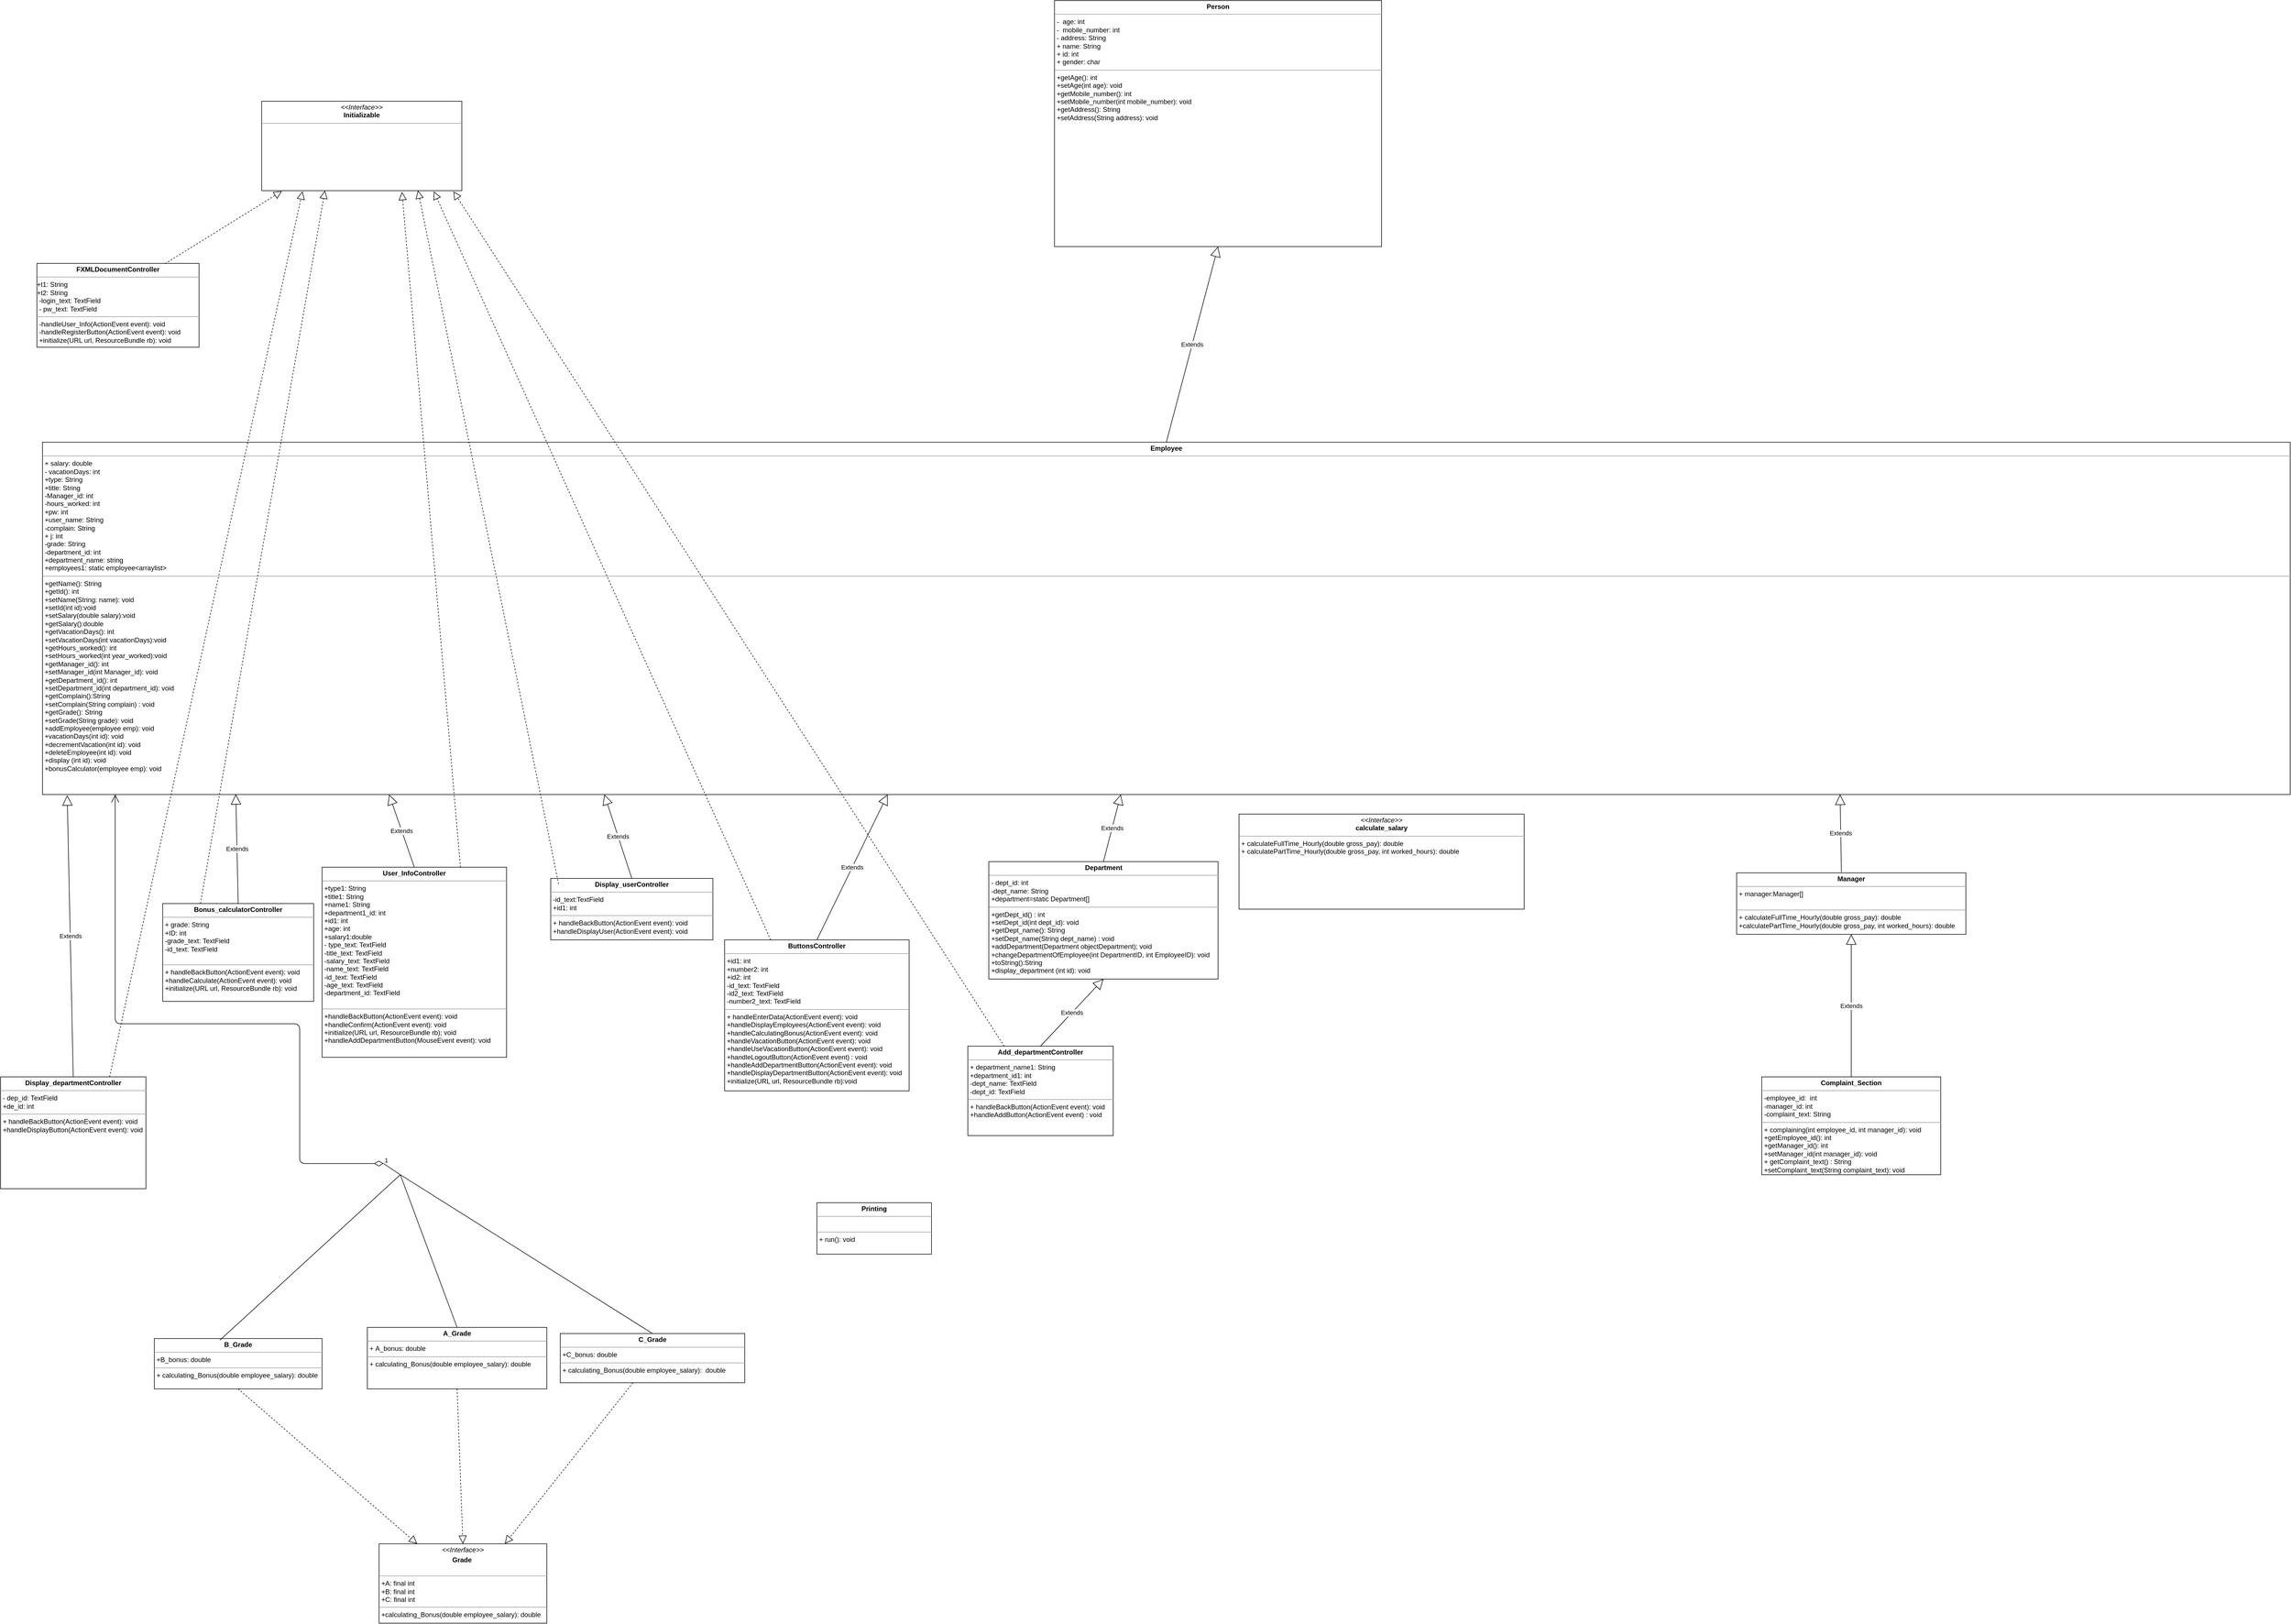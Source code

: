 <mxfile version="11.1.4" type="device"><diagram id="yx0R3SS3CQQALyhf7Smt" name="Page-1"><mxGraphModel dx="3402" dy="1596" grid="1" gridSize="10" guides="1" tooltips="1" connect="1" arrows="1" fold="1" page="1" pageScale="1" pageWidth="850" pageHeight="1100" math="0" shadow="0"><root><mxCell id="0"/><mxCell id="1" parent="0"/><mxCell id="Jkq9okkTJeyc7Twtbs8W-5" value="&lt;p style=&quot;margin: 0px ; margin-top: 4px ; text-align: center&quot;&gt;&lt;b&gt;Person&lt;/b&gt;&lt;/p&gt;&lt;hr size=&quot;1&quot;&gt;&lt;p style=&quot;margin: 0px ; margin-left: 4px&quot;&gt;-&amp;nbsp; age: int&lt;/p&gt;&lt;p style=&quot;margin: 0px ; margin-left: 4px&quot;&gt;-&amp;nbsp; mobile_number: int&lt;/p&gt;&lt;p style=&quot;margin: 0px ; margin-left: 4px&quot;&gt;- address: String&lt;/p&gt;&lt;p style=&quot;margin: 0px ; margin-left: 4px&quot;&gt;+ name: String&lt;/p&gt;&lt;p style=&quot;margin: 0px ; margin-left: 4px&quot;&gt;+ id: int&lt;/p&gt;&lt;p style=&quot;margin: 0px ; margin-left: 4px&quot;&gt;+ gender: char&lt;/p&gt;&lt;hr size=&quot;1&quot;&gt;&lt;p style=&quot;margin: 0px ; margin-left: 4px&quot;&gt;+getAge():&amp;nbsp;int&lt;/p&gt;&lt;p style=&quot;margin: 0px ; margin-left: 4px&quot;&gt;+setAge(int age): void&lt;/p&gt;&lt;p style=&quot;margin: 0px ; margin-left: 4px&quot;&gt;+getMobile_number():&amp;nbsp;int&lt;/p&gt;&lt;p style=&quot;margin: 0px ; margin-left: 4px&quot;&gt;+setMobile_number(int mobile_number):&amp;nbsp;void&lt;/p&gt;&lt;p style=&quot;margin: 0px ; margin-left: 4px&quot;&gt;+getAddress():&amp;nbsp;String&lt;/p&gt;&lt;p style=&quot;margin: 0px ; margin-left: 4px&quot;&gt;+setAddress(String address):&amp;nbsp;void&lt;/p&gt;" style="verticalAlign=top;align=left;overflow=fill;fontSize=12;fontFamily=Helvetica;html=1;" parent="1" vertex="1"><mxGeometry x="-240" y="-410" width="585" height="440" as="geometry"/></mxCell><mxCell id="Jkq9okkTJeyc7Twtbs8W-15" value="&lt;p style=&quot;margin: 0px ; margin-top: 4px ; text-align: center&quot;&gt;&lt;b&gt;Employee&lt;/b&gt;&lt;/p&gt;&lt;hr size=&quot;1&quot;&gt;&lt;p style=&quot;margin: 0px ; margin-left: 4px&quot;&gt;+ salary: double&lt;/p&gt;&lt;p style=&quot;margin: 0px ; margin-left: 4px&quot;&gt;-&amp;nbsp;vacationDays:&amp;nbsp;int&lt;/p&gt;&lt;p style=&quot;margin: 0px ; margin-left: 4px&quot;&gt;+type:&amp;nbsp;String&lt;/p&gt;&lt;p style=&quot;margin: 0px ; margin-left: 4px&quot;&gt;+title:&amp;nbsp;String&lt;/p&gt;&lt;p style=&quot;margin: 0px ; margin-left: 4px&quot;&gt;-Manager_id:&amp;nbsp;int&lt;/p&gt;&lt;p style=&quot;margin: 0px ; margin-left: 4px&quot;&gt;-hours_worked:&amp;nbsp;int&lt;/p&gt;&lt;p style=&quot;margin: 0px ; margin-left: 4px&quot;&gt;+pw: int&lt;/p&gt;&lt;p style=&quot;margin: 0px ; margin-left: 4px&quot;&gt;+user_name:&amp;nbsp;String&lt;/p&gt;&lt;p style=&quot;margin: 0px ; margin-left: 4px&quot;&gt;-complain:&amp;nbsp;String&lt;/p&gt;&lt;p style=&quot;margin: 0px ; margin-left: 4px&quot;&gt;+&lt;span&gt;&amp;nbsp;j: int&lt;/span&gt;&lt;/p&gt;&lt;p style=&quot;margin: 0px ; margin-left: 4px&quot;&gt;-grade:&amp;nbsp;String&lt;/p&gt;&lt;p style=&quot;margin: 0px ; margin-left: 4px&quot;&gt;-department_id:&amp;nbsp;int&lt;/p&gt;&lt;p style=&quot;margin: 0px ; margin-left: 4px&quot;&gt;+department_name: string&lt;br&gt;&lt;/p&gt;&lt;p style=&quot;margin: 0px ; margin-left: 4px&quot;&gt;+employees1: static employee&amp;lt;arraylist&amp;gt;&lt;/p&gt;&lt;hr size=&quot;1&quot;&gt;&lt;p style=&quot;margin: 0px ; margin-left: 4px&quot;&gt;+getName():&amp;nbsp;String&lt;/p&gt;&lt;p style=&quot;margin: 0px ; margin-left: 4px&quot;&gt;+getId():&amp;nbsp;int&lt;/p&gt;&lt;p style=&quot;margin: 0px ; margin-left: 4px&quot;&gt;+setName(String: name):&amp;nbsp;void&lt;/p&gt;&lt;p style=&quot;margin: 0px ; margin-left: 4px&quot;&gt;+setId(int id):void&lt;/p&gt;&lt;p style=&quot;margin: 0px ; margin-left: 4px&quot;&gt;+setSalary(double salary):void&lt;/p&gt;&lt;p style=&quot;margin: 0px ; margin-left: 4px&quot;&gt;+getSalary():double&lt;/p&gt;&lt;p style=&quot;margin: 0px ; margin-left: 4px&quot;&gt;+getVacationDays():&amp;nbsp;int&lt;/p&gt;&lt;p style=&quot;margin: 0px ; margin-left: 4px&quot;&gt;+setVacationDays(int vacationDays):void&lt;/p&gt;&lt;p style=&quot;margin: 0px ; margin-left: 4px&quot;&gt;+getHours_worked():&amp;nbsp;int&lt;/p&gt;&lt;p style=&quot;margin: 0px ; margin-left: 4px&quot;&gt;+setHours_worked(int year_worked):void&lt;/p&gt;&lt;p style=&quot;margin: 0px ; margin-left: 4px&quot;&gt;+getManager_id():&amp;nbsp;int&lt;/p&gt;&lt;p style=&quot;margin: 0px ; margin-left: 4px&quot;&gt;+setManager_id(int Manager_id): void&lt;/p&gt;&lt;p style=&quot;margin: 0px ; margin-left: 4px&quot;&gt;+getDepartment_id(): int&lt;/p&gt;&lt;p style=&quot;margin: 0px ; margin-left: 4px&quot;&gt;+setDepartment_id(int department_id): void&lt;/p&gt;&lt;p style=&quot;margin: 0px ; margin-left: 4px&quot;&gt;+getComplain():String&lt;/p&gt;&lt;p style=&quot;margin: 0px ; margin-left: 4px&quot;&gt;+setComplain(String complain) : void&lt;/p&gt;&lt;p style=&quot;margin: 0px ; margin-left: 4px&quot;&gt;+getGrade():&amp;nbsp;String&lt;/p&gt;&lt;p style=&quot;margin: 0px ; margin-left: 4px&quot;&gt;+setGrade(String grade):&amp;nbsp;void&lt;/p&gt;&lt;p style=&quot;margin: 0px ; margin-left: 4px&quot;&gt;+addEmployee(employee emp):&amp;nbsp;void&lt;/p&gt;&lt;p style=&quot;margin: 0px ; margin-left: 4px&quot;&gt;+vacationDays(int id):&amp;nbsp;void&lt;/p&gt;&lt;p style=&quot;margin: 0px ; margin-left: 4px&quot;&gt;+decrementVacation(int id):&amp;nbsp;void&lt;/p&gt;&lt;p style=&quot;margin: 0px ; margin-left: 4px&quot;&gt;+deleteEmployee(int id):&amp;nbsp;void&lt;/p&gt;&lt;p style=&quot;margin: 0px ; margin-left: 4px&quot;&gt;+display (int id):&amp;nbsp;void&lt;/p&gt;&lt;p style=&quot;margin: 0px ; margin-left: 4px&quot;&gt;+bonusCalculator(employee emp): void&amp;nbsp;&lt;/p&gt;" style="verticalAlign=top;align=left;overflow=fill;fontSize=12;fontFamily=Helvetica;html=1;" parent="1" vertex="1"><mxGeometry x="-2050" y="380" width="4020" height="630" as="geometry"/></mxCell><mxCell id="Jkq9okkTJeyc7Twtbs8W-22" value="&lt;p style=&quot;margin: 0px ; margin-top: 4px ; text-align: center&quot;&gt;&lt;b&gt;User_InfoController&lt;/b&gt;&lt;br&gt;&lt;/p&gt;&lt;hr size=&quot;1&quot;&gt;&lt;p style=&quot;margin: 0px ; margin-left: 4px&quot;&gt;+type1:&amp;nbsp;String&lt;/p&gt;&lt;p style=&quot;margin: 0px ; margin-left: 4px&quot;&gt;+title1:&amp;nbsp;String&lt;/p&gt;&lt;p style=&quot;margin: 0px ; margin-left: 4px&quot;&gt;+name1: String&lt;/p&gt;&lt;p style=&quot;margin: 0px ; margin-left: 4px&quot;&gt;+department1_id:&amp;nbsp;int&lt;/p&gt;&lt;p style=&quot;margin: 0px ; margin-left: 4px&quot;&gt;+id1:&amp;nbsp;int&lt;/p&gt;&lt;p style=&quot;margin: 0px ; margin-left: 4px&quot;&gt;+age:&amp;nbsp;int&lt;/p&gt;&lt;p style=&quot;margin: 0px ; margin-left: 4px&quot;&gt;+salary1:double&lt;/p&gt;&lt;p style=&quot;margin: 0px ; margin-left: 4px&quot;&gt;-&amp;nbsp;type_text:&amp;nbsp;TextField&lt;/p&gt;&lt;p style=&quot;margin: 0px ; margin-left: 4px&quot;&gt;-title_text:&amp;nbsp;TextField&lt;/p&gt;&lt;p style=&quot;margin: 0px ; margin-left: 4px&quot;&gt;-salary_text:&amp;nbsp;TextField&lt;/p&gt;&lt;p style=&quot;margin: 0px ; margin-left: 4px&quot;&gt;-name_text:&amp;nbsp;TextField&lt;/p&gt;&lt;p style=&quot;margin: 0px ; margin-left: 4px&quot;&gt;-id_text:&amp;nbsp;TextField&lt;/p&gt;&lt;p style=&quot;margin: 0px ; margin-left: 4px&quot;&gt;-age_text:&amp;nbsp;TextField&lt;/p&gt;&lt;p style=&quot;margin: 0px ; margin-left: 4px&quot;&gt;-department_id:&amp;nbsp;TextField&lt;/p&gt;&lt;p style=&quot;margin: 0px ; margin-left: 4px&quot;&gt;&lt;br&gt;&lt;/p&gt;&lt;hr size=&quot;1&quot;&gt;&lt;p style=&quot;margin: 0px ; margin-left: 4px&quot;&gt;&lt;span&gt;+handleBackButton(ActionEvent event):&amp;nbsp;void&lt;/span&gt;&lt;/p&gt;&lt;p style=&quot;margin: 0px 0px 0px 4px&quot;&gt;+handleConfirm(ActionEvent event): void&lt;/p&gt;&lt;p style=&quot;margin: 0px 0px 0px 4px&quot;&gt;+initialize(URL url, ResourceBundle rb); void&lt;/p&gt;&lt;p style=&quot;margin: 0px 0px 0px 4px&quot;&gt;+handleAddDepartmentButton(MouseEvent event): void&amp;nbsp;&lt;/p&gt;" style="verticalAlign=top;align=left;overflow=fill;fontSize=12;fontFamily=Helvetica;html=1;" parent="1" vertex="1"><mxGeometry x="-1550" y="1140" width="330" height="340" as="geometry"/></mxCell><mxCell id="Jkq9okkTJeyc7Twtbs8W-24" value="&lt;p style=&quot;margin: 0px ; margin-top: 4px ; text-align: center&quot;&gt;&lt;b&gt;Manager&lt;/b&gt;&lt;br&gt;&lt;/p&gt;&lt;hr size=&quot;1&quot;&gt;&lt;p style=&quot;margin: 0px ; margin-left: 4px&quot;&gt;+&amp;nbsp;manager:Manager[]&lt;/p&gt;&lt;p style=&quot;margin: 0px ; margin-left: 4px&quot;&gt;&lt;br&gt;&lt;/p&gt;&lt;hr size=&quot;1&quot;&gt;&lt;p style=&quot;margin: 0px ; margin-left: 4px&quot;&gt;+&amp;nbsp;calculateFullTime_Hourly(double gross_pay):&amp;nbsp;double&lt;/p&gt;&lt;p style=&quot;margin: 0px ; margin-left: 4px&quot;&gt;+calculatePartTime_Hourly(double gross_pay, int worked_hours):&amp;nbsp;double&lt;/p&gt;&lt;p style=&quot;margin: 0px ; margin-left: 4px&quot;&gt;&lt;br&gt;&lt;/p&gt;" style="verticalAlign=top;align=left;overflow=fill;fontSize=12;fontFamily=Helvetica;html=1;" parent="1" vertex="1"><mxGeometry x="980" y="1150" width="410" height="110" as="geometry"/></mxCell><mxCell id="Jkq9okkTJeyc7Twtbs8W-26" value="&lt;p style=&quot;margin: 0px ; margin-top: 4px ; text-align: center&quot;&gt;&lt;b&gt;Display_userController&lt;/b&gt;&lt;br&gt;&lt;/p&gt;&lt;hr size=&quot;1&quot;&gt;&lt;p style=&quot;margin: 0px ; margin-left: 4px&quot;&gt;-id_text:TextField&lt;/p&gt;&lt;p style=&quot;margin: 0px ; margin-left: 4px&quot;&gt;+id1: int&lt;/p&gt;&lt;hr size=&quot;1&quot;&gt;&lt;p style=&quot;margin: 0px ; margin-left: 4px&quot;&gt;+ handleBackButton(ActionEvent event): void&lt;/p&gt;&lt;p style=&quot;margin: 0px ; margin-left: 4px&quot;&gt;+handleDisplayUser(ActionEvent event):&amp;nbsp;void&lt;/p&gt;&lt;p style=&quot;margin: 0px ; margin-left: 4px&quot;&gt;&lt;br&gt;&lt;/p&gt;" style="verticalAlign=top;align=left;overflow=fill;fontSize=12;fontFamily=Helvetica;html=1;" parent="1" vertex="1"><mxGeometry x="-1141" y="1160" width="290" height="110" as="geometry"/></mxCell><mxCell id="Jkq9okkTJeyc7Twtbs8W-27" value="&lt;p style=&quot;margin: 0px ; margin-top: 4px ; text-align: center&quot;&gt;&lt;b&gt;Department&lt;/b&gt;&lt;br&gt;&lt;/p&gt;&lt;hr size=&quot;1&quot;&gt;&lt;p style=&quot;margin: 0px ; margin-left: 4px&quot;&gt;- dept_id:&amp;nbsp;int&lt;/p&gt;&lt;p style=&quot;margin: 0px ; margin-left: 4px&quot;&gt;-dept_name: String&lt;/p&gt;&lt;p style=&quot;margin: 0px ; margin-left: 4px&quot;&gt;+department=static Department[]&lt;/p&gt;&lt;hr size=&quot;1&quot;&gt;&lt;p style=&quot;margin: 0px ; margin-left: 4px&quot;&gt;+getDept_id() :&amp;nbsp;int&lt;/p&gt;&lt;p style=&quot;margin: 0px ; margin-left: 4px&quot;&gt;+setDept_id(int dept_id):&amp;nbsp;void&lt;/p&gt;&lt;p style=&quot;margin: 0px ; margin-left: 4px&quot;&gt;+getDept_name():&amp;nbsp;String&lt;/p&gt;&lt;p style=&quot;margin: 0px ; margin-left: 4px&quot;&gt;+setDept_name(String dept_name) : void&lt;/p&gt;&lt;p style=&quot;margin: 0px ; margin-left: 4px&quot;&gt;+addDepartment(Department objectDepartment);&amp;nbsp;void&lt;/p&gt;&lt;p style=&quot;margin: 0px ; margin-left: 4px&quot;&gt;+changeDepartmentOfEmployee(int DepartmentID, int EmployeeID):&amp;nbsp;void&lt;/p&gt;&lt;p style=&quot;margin: 0px ; margin-left: 4px&quot;&gt;+toString():String&lt;/p&gt;&lt;p style=&quot;margin: 0px ; margin-left: 4px&quot;&gt;+display_department (int id): void&lt;/p&gt;" style="verticalAlign=top;align=left;overflow=fill;fontSize=12;fontFamily=Helvetica;html=1;" parent="1" vertex="1"><mxGeometry x="-357.5" y="1130" width="410" height="210" as="geometry"/></mxCell><mxCell id="Jkq9okkTJeyc7Twtbs8W-33" value="&lt;p style=&quot;margin: 0px ; margin-top: 4px ; text-align: center&quot;&gt;&lt;b&gt;Complaint_Section&lt;/b&gt;&lt;br&gt;&lt;/p&gt;&lt;hr size=&quot;1&quot;&gt;&lt;p style=&quot;margin: 0px ; margin-left: 4px&quot;&gt;-employee_id:&amp;nbsp;&amp;nbsp;int&lt;/p&gt;&lt;p style=&quot;margin: 0px ; margin-left: 4px&quot;&gt;-manager_id:&amp;nbsp;int&lt;/p&gt;&lt;p style=&quot;margin: 0px ; margin-left: 4px&quot;&gt;-complaint_text:&amp;nbsp;String&lt;/p&gt;&lt;hr size=&quot;1&quot;&gt;&lt;p style=&quot;margin: 0px ; margin-left: 4px&quot;&gt;+&amp;nbsp;complaining(int employee_id, int manager_id):&amp;nbsp;void&lt;/p&gt;&lt;p style=&quot;margin: 0px ; margin-left: 4px&quot;&gt;+getEmployee_id():&amp;nbsp;int&lt;/p&gt;&lt;p style=&quot;margin: 0px ; margin-left: 4px&quot;&gt;+getManager_id():&amp;nbsp;int&lt;/p&gt;&lt;p style=&quot;margin: 0px ; margin-left: 4px&quot;&gt;+setManager_id(int manager_id):&amp;nbsp;void&lt;/p&gt;&lt;p style=&quot;margin: 0px ; margin-left: 4px&quot;&gt;+&amp;nbsp;getComplaint_text() :&amp;nbsp;String&lt;/p&gt;&lt;p style=&quot;margin: 0px ; margin-left: 4px&quot;&gt;+setComplaint_text(String complaint_text): void&lt;/p&gt;" style="verticalAlign=top;align=left;overflow=fill;fontSize=12;fontFamily=Helvetica;html=1;" parent="1" vertex="1"><mxGeometry x="1025" y="1515" width="320" height="175" as="geometry"/></mxCell><mxCell id="Jkq9okkTJeyc7Twtbs8W-34" value="&lt;p style=&quot;margin: 0px ; margin-top: 4px ; text-align: center&quot;&gt;&lt;b&gt;C_Grade&lt;/b&gt;&lt;br&gt;&lt;/p&gt;&lt;hr size=&quot;1&quot;&gt;&lt;p style=&quot;margin: 0px ; margin-left: 4px&quot;&gt;+C_bonus:&amp;nbsp;double&lt;/p&gt;&lt;hr size=&quot;1&quot;&gt;&lt;p style=&quot;margin: 0px ; margin-left: 4px&quot;&gt;+&amp;nbsp;calculating_Bonus(double employee_salary):&amp;nbsp;&amp;nbsp;double&lt;/p&gt;" style="verticalAlign=top;align=left;overflow=fill;fontSize=12;fontFamily=Helvetica;html=1;" parent="1" vertex="1"><mxGeometry x="-1124" y="1974" width="330" height="88" as="geometry"/></mxCell><mxCell id="Jkq9okkTJeyc7Twtbs8W-35" value="&lt;p style=&quot;margin: 0px ; margin-top: 4px ; text-align: center&quot;&gt;&lt;b&gt;B_Grade&lt;/b&gt;&lt;br&gt;&lt;/p&gt;&lt;hr size=&quot;1&quot;&gt;&lt;p style=&quot;margin: 0px ; margin-left: 4px&quot;&gt;+B_bonus:&amp;nbsp;double&lt;/p&gt;&lt;hr size=&quot;1&quot;&gt;&lt;p style=&quot;margin: 0px ; margin-left: 4px&quot;&gt;+ calculating_Bonus(double employee_salary):&amp;nbsp;double&lt;/p&gt;" style="verticalAlign=top;align=left;overflow=fill;fontSize=12;fontFamily=Helvetica;html=1;" parent="1" vertex="1"><mxGeometry x="-1850" y="1983" width="300" height="90" as="geometry"/></mxCell><mxCell id="Jkq9okkTJeyc7Twtbs8W-36" value="&lt;p style=&quot;margin: 0px ; margin-top: 4px ; text-align: center&quot;&gt;&lt;b&gt;A_Grade&lt;/b&gt;&lt;br&gt;&lt;/p&gt;&lt;hr size=&quot;1&quot;&gt;&lt;p style=&quot;margin: 0px ; margin-left: 4px&quot;&gt;+&amp;nbsp;A_bonus:&amp;nbsp;double&lt;/p&gt;&lt;hr size=&quot;1&quot;&gt;&lt;p style=&quot;margin: 0px ; margin-left: 4px&quot;&gt;+ calculating_Bonus(double employee_salary):&amp;nbsp;double&lt;/p&gt;" style="verticalAlign=top;align=left;overflow=fill;fontSize=12;fontFamily=Helvetica;html=1;" parent="1" vertex="1"><mxGeometry x="-1469" y="1963" width="321" height="110" as="geometry"/></mxCell><mxCell id="Jkq9okkTJeyc7Twtbs8W-37" value="&lt;p style=&quot;margin: 0px ; margin-top: 4px ; text-align: center&quot;&gt;&lt;b&gt;ButtonsController&lt;/b&gt;&lt;br&gt;&lt;/p&gt;&lt;hr size=&quot;1&quot;&gt;&lt;p style=&quot;margin: 0px ; margin-left: 4px&quot;&gt;+id1: int&lt;/p&gt;&lt;p style=&quot;margin: 0px ; margin-left: 4px&quot;&gt;+number2: int&lt;/p&gt;&lt;p style=&quot;margin: 0px ; margin-left: 4px&quot;&gt;+id2: int&lt;/p&gt;&lt;p style=&quot;margin: 0px ; margin-left: 4px&quot;&gt;-id_text:&amp;nbsp;TextField&lt;/p&gt;&lt;p style=&quot;margin: 0px ; margin-left: 4px&quot;&gt;-id2_text:&amp;nbsp;TextField&lt;/p&gt;&lt;p style=&quot;margin: 0px ; margin-left: 4px&quot;&gt;-number2_text:&amp;nbsp;TextField&lt;/p&gt;&lt;hr size=&quot;1&quot;&gt;&lt;p style=&quot;margin: 0px ; margin-left: 4px&quot;&gt;+&amp;nbsp;handleEnterData(ActionEvent event):&amp;nbsp;void&lt;/p&gt;&lt;p style=&quot;margin: 0px ; margin-left: 4px&quot;&gt;+handleDisplayEmployees(ActionEvent event):&amp;nbsp;void&lt;/p&gt;&lt;p style=&quot;margin: 0px ; margin-left: 4px&quot;&gt;+handleCalculatingBonus(ActionEvent event):&amp;nbsp;void&lt;/p&gt;&lt;p style=&quot;margin: 0px ; margin-left: 4px&quot;&gt;+handleVacationButton(ActionEvent event):&amp;nbsp;void&lt;/p&gt;&lt;p style=&quot;margin: 0px ; margin-left: 4px&quot;&gt;+handleUseVacationButton(ActionEvent event):&amp;nbsp;void&lt;/p&gt;&lt;p style=&quot;margin: 0px ; margin-left: 4px&quot;&gt;+handleLogoutButton(ActionEvent event)&amp;nbsp;:&amp;nbsp;void&lt;/p&gt;&lt;p style=&quot;margin: 0px ; margin-left: 4px&quot;&gt;+handleAddDepartmentButton(ActionEvent event):&amp;nbsp;void&lt;/p&gt;&lt;p style=&quot;margin: 0px ; margin-left: 4px&quot;&gt;+handleDisplayDepartmentButton(ActionEvent event):&amp;nbsp;void&lt;/p&gt;&lt;p style=&quot;margin: 0px ; margin-left: 4px&quot;&gt;+initialize(URL url, ResourceBundle rb):void&lt;/p&gt;" style="verticalAlign=top;align=left;overflow=fill;fontSize=12;fontFamily=Helvetica;html=1;" parent="1" vertex="1"><mxGeometry x="-830" y="1270" width="330" height="270" as="geometry"/></mxCell><mxCell id="Jkq9okkTJeyc7Twtbs8W-38" value="&lt;p style=&quot;margin: 0px ; margin-top: 4px ; text-align: center&quot;&gt;&lt;b&gt;Bonus_calculatorController&lt;/b&gt;&lt;br&gt;&lt;/p&gt;&lt;hr size=&quot;1&quot;&gt;&lt;p style=&quot;margin: 0px ; margin-left: 4px&quot;&gt;+&amp;nbsp;grade:&amp;nbsp;String&lt;/p&gt;&lt;p style=&quot;margin: 0px ; margin-left: 4px&quot;&gt;+ID:&amp;nbsp;int&lt;/p&gt;&lt;p style=&quot;margin: 0px ; margin-left: 4px&quot;&gt;-grade_text:&amp;nbsp;TextField&lt;/p&gt;&lt;p style=&quot;margin: 0px ; margin-left: 4px&quot;&gt;-id_text:&amp;nbsp;TextField&lt;/p&gt;&lt;p style=&quot;margin: 0px ; margin-left: 4px&quot;&gt;&lt;br&gt;&lt;/p&gt;&lt;hr size=&quot;1&quot;&gt;&lt;p style=&quot;margin: 0px ; margin-left: 4px&quot;&gt;+ handleBackButton(ActionEvent event):&amp;nbsp;void&lt;/p&gt;&lt;p style=&quot;margin: 0px ; margin-left: 4px&quot;&gt;+handleCalculate(ActionEvent event): void&lt;/p&gt;&lt;p style=&quot;margin: 0px ; margin-left: 4px&quot;&gt;+initialize(URL url, ResourceBundle rb): void&lt;/p&gt;&lt;p style=&quot;margin: 0px ; margin-left: 4px&quot;&gt;&lt;br&gt;&lt;/p&gt;" style="verticalAlign=top;align=left;overflow=fill;fontSize=12;fontFamily=Helvetica;html=1;" parent="1" vertex="1"><mxGeometry x="-1835" y="1205" width="270" height="175" as="geometry"/></mxCell><mxCell id="Jkq9okkTJeyc7Twtbs8W-40" value="Extends" style="endArrow=block;endSize=16;endFill=0;html=1;entryX=0.5;entryY=1;entryDx=0;entryDy=0;exitX=0.5;exitY=0;exitDx=0;exitDy=0;" parent="1" source="Jkq9okkTJeyc7Twtbs8W-15" target="Jkq9okkTJeyc7Twtbs8W-5" edge="1"><mxGeometry width="160" relative="1" as="geometry"><mxPoint x="-490" y="300" as="sourcePoint"/><mxPoint x="-330" y="300" as="targetPoint"/></mxGeometry></mxCell><mxCell id="Jkq9okkTJeyc7Twtbs8W-42" value="&lt;p style=&quot;margin: 0px ; margin-top: 4px ; text-align: center&quot;&gt;&lt;i&gt;&amp;lt;&amp;lt;Interface&amp;gt;&amp;gt;&lt;/i&gt;&lt;br&gt;&lt;b&gt;calculate_salary&lt;/b&gt;&lt;/p&gt;&lt;hr size=&quot;1&quot;&gt;&lt;p style=&quot;margin: 0px ; margin-left: 4px&quot;&gt;+ calculateFullTime_Hourly(double gross_pay):&amp;nbsp;double&lt;br&gt;+ calculatePartTime_Hourly(double gross_pay, int worked_hours):&amp;nbsp;double&lt;/p&gt;" style="verticalAlign=top;align=left;overflow=fill;fontSize=12;fontFamily=Helvetica;html=1;" parent="1" vertex="1"><mxGeometry x="90" y="1045" width="510" height="170" as="geometry"/></mxCell><mxCell id="Jkq9okkTJeyc7Twtbs8W-43" value="&lt;p style=&quot;margin: 0px ; margin-top: 4px ; text-align: center&quot;&gt;&lt;i&gt;&amp;lt;&amp;lt;Interface&amp;gt;&amp;gt;&lt;/i&gt;&lt;br&gt;&lt;/p&gt;&lt;p style=&quot;margin: 0px ; margin-top: 4px ; text-align: center&quot;&gt;&lt;b&gt;Grade&amp;nbsp;&lt;/b&gt;&lt;/p&gt;&lt;div style=&quot;text-align: center&quot;&gt;&lt;br&gt;&lt;/div&gt;&lt;hr size=&quot;1&quot;&gt;&lt;p style=&quot;margin: 0px ; margin-left: 4px&quot;&gt;+A:&amp;nbsp;final int&lt;/p&gt;&lt;p style=&quot;margin: 0px ; margin-left: 4px&quot;&gt;+B:&amp;nbsp;final int&lt;/p&gt;&lt;p style=&quot;margin: 0px ; margin-left: 4px&quot;&gt;+C:&amp;nbsp;final int&lt;/p&gt;&lt;hr size=&quot;1&quot;&gt;&lt;p style=&quot;margin: 0px ; margin-left: 4px&quot;&gt;+calculating_Bonus(double employee_salary):&amp;nbsp;double&lt;br&gt;&lt;/p&gt;" style="verticalAlign=top;align=left;overflow=fill;fontSize=12;fontFamily=Helvetica;html=1;" parent="1" vertex="1"><mxGeometry x="-1448" y="2350" width="300" height="142" as="geometry"/></mxCell><mxCell id="Jkq9okkTJeyc7Twtbs8W-56" value="Extends" style="endArrow=block;endSize=16;endFill=0;html=1;entryX=0.5;entryY=1;entryDx=0;entryDy=0;" parent="1" source="Jkq9okkTJeyc7Twtbs8W-33" target="Jkq9okkTJeyc7Twtbs8W-24" edge="1"><mxGeometry width="160" relative="1" as="geometry"><mxPoint x="-1070" y="1210" as="sourcePoint"/><mxPoint x="-910" y="1210" as="targetPoint"/></mxGeometry></mxCell><mxCell id="Jkq9okkTJeyc7Twtbs8W-66" value="Extends" style="endArrow=block;endSize=16;endFill=0;html=1;exitX=0.5;exitY=0;exitDx=0;exitDy=0;entryX=0.086;entryY=0.999;entryDx=0;entryDy=0;entryPerimeter=0;" parent="1" source="Jkq9okkTJeyc7Twtbs8W-38" target="Jkq9okkTJeyc7Twtbs8W-15" edge="1"><mxGeometry width="160" relative="1" as="geometry"><mxPoint x="-1760" y="1110" as="sourcePoint"/><mxPoint x="-1600" y="1110" as="targetPoint"/></mxGeometry></mxCell><mxCell id="Jkq9okkTJeyc7Twtbs8W-67" value="Extends" style="endArrow=block;endSize=16;endFill=0;html=1;exitX=0.5;exitY=0;exitDx=0;exitDy=0;" parent="1" source="Jkq9okkTJeyc7Twtbs8W-22" edge="1"><mxGeometry width="160" relative="1" as="geometry"><mxPoint x="-1450" y="1100" as="sourcePoint"/><mxPoint x="-1430" y="1010" as="targetPoint"/></mxGeometry></mxCell><mxCell id="Jkq9okkTJeyc7Twtbs8W-68" value="Extends" style="endArrow=block;endSize=16;endFill=0;html=1;exitX=0.5;exitY=0;exitDx=0;exitDy=0;entryX=0.25;entryY=1;entryDx=0;entryDy=0;" parent="1" source="Jkq9okkTJeyc7Twtbs8W-26" target="Jkq9okkTJeyc7Twtbs8W-15" edge="1"><mxGeometry width="160" relative="1" as="geometry"><mxPoint x="-1050" y="1120" as="sourcePoint"/><mxPoint x="-980" y="1070" as="targetPoint"/></mxGeometry></mxCell><mxCell id="Jkq9okkTJeyc7Twtbs8W-70" value="Extends" style="endArrow=block;endSize=16;endFill=0;html=1;exitX=0.5;exitY=0;exitDx=0;exitDy=0;" parent="1" source="Jkq9okkTJeyc7Twtbs8W-27" target="Jkq9okkTJeyc7Twtbs8W-15" edge="1"><mxGeometry width="160" relative="1" as="geometry"><mxPoint x="-340" y="1060" as="sourcePoint"/><mxPoint x="-180" y="1060" as="targetPoint"/></mxGeometry></mxCell><mxCell id="Jkq9okkTJeyc7Twtbs8W-72" value="Extends" style="endArrow=block;endSize=16;endFill=0;html=1;exitX=0.5;exitY=0;exitDx=0;exitDy=0;entryX=0.376;entryY=1;entryDx=0;entryDy=0;entryPerimeter=0;" parent="1" source="Jkq9okkTJeyc7Twtbs8W-37" target="Jkq9okkTJeyc7Twtbs8W-15" edge="1"><mxGeometry width="160" relative="1" as="geometry"><mxPoint x="670" y="1060" as="sourcePoint"/><mxPoint x="830" y="1060" as="targetPoint"/></mxGeometry></mxCell><mxCell id="Jkq9okkTJeyc7Twtbs8W-73" value="Extends" style="endArrow=block;endSize=16;endFill=0;html=1;exitX=0.457;exitY=-0.012;exitDx=0;exitDy=0;exitPerimeter=0;" parent="1" source="Jkq9okkTJeyc7Twtbs8W-24" edge="1"><mxGeometry width="160" relative="1" as="geometry"><mxPoint x="1120" y="1070" as="sourcePoint"/><mxPoint x="1165" y="1010" as="targetPoint"/></mxGeometry></mxCell><mxCell id="Jkq9okkTJeyc7Twtbs8W-74" value="&lt;p style=&quot;margin: 0px ; margin-top: 4px ; text-align: center&quot;&gt;&lt;i&gt;&amp;lt;&amp;lt;Interface&amp;gt;&amp;gt;&lt;/i&gt;&lt;br&gt;&lt;b&gt;Initializable&lt;/b&gt;&lt;br&gt;&lt;/p&gt;&lt;hr size=&quot;1&quot;&gt;&lt;p style=&quot;margin: 0px ; margin-left: 4px&quot;&gt;&lt;/p&gt;&lt;p style=&quot;margin: 0px ; margin-left: 4px&quot;&gt;&lt;br&gt;&lt;/p&gt;" style="verticalAlign=top;align=left;overflow=fill;fontSize=12;fontFamily=Helvetica;html=1;" parent="1" vertex="1"><mxGeometry x="-1658" y="-230" width="358" height="160" as="geometry"/></mxCell><mxCell id="Jkq9okkTJeyc7Twtbs8W-79" value="" style="endArrow=block;dashed=1;endFill=0;endSize=12;html=1;exitX=0.75;exitY=0;exitDx=0;exitDy=0;entryX=0.701;entryY=1.015;entryDx=0;entryDy=0;entryPerimeter=0;" parent="1" source="Jkq9okkTJeyc7Twtbs8W-22" target="Jkq9okkTJeyc7Twtbs8W-74" edge="1"><mxGeometry width="160" relative="1" as="geometry"><mxPoint x="-1010" y="1150" as="sourcePoint"/><mxPoint x="-840" y="820" as="targetPoint"/></mxGeometry></mxCell><mxCell id="Jkq9okkTJeyc7Twtbs8W-80" value="" style="endArrow=block;dashed=1;endFill=0;endSize=12;html=1;entryX=0.781;entryY=0.998;entryDx=0;entryDy=0;entryPerimeter=0;" parent="1" target="Jkq9okkTJeyc7Twtbs8W-74" edge="1"><mxGeometry width="160" relative="1" as="geometry"><mxPoint x="-1127" y="1170" as="sourcePoint"/><mxPoint x="-1350" y="-70" as="targetPoint"/></mxGeometry></mxCell><mxCell id="Jkq9okkTJeyc7Twtbs8W-81" value="" style="endArrow=block;dashed=1;endFill=0;endSize=12;html=1;entryX=0.316;entryY=1;entryDx=0;entryDy=0;entryPerimeter=0;exitX=0.25;exitY=0;exitDx=0;exitDy=0;" parent="1" source="Jkq9okkTJeyc7Twtbs8W-38" target="Jkq9okkTJeyc7Twtbs8W-74" edge="1"><mxGeometry width="160" relative="1" as="geometry"><mxPoint x="-1780" y="1150" as="sourcePoint"/><mxPoint x="-1630" y="-70" as="targetPoint"/></mxGeometry></mxCell><mxCell id="Jkq9okkTJeyc7Twtbs8W-83" value="" style="endArrow=block;dashed=1;endFill=0;endSize=12;html=1;exitX=0.25;exitY=0;exitDx=0;exitDy=0;entryX=0.86;entryY=1.008;entryDx=0;entryDy=0;entryPerimeter=0;" parent="1" source="Jkq9okkTJeyc7Twtbs8W-37" target="Jkq9okkTJeyc7Twtbs8W-74" edge="1"><mxGeometry width="160" relative="1" as="geometry"><mxPoint x="-790" y="1140" as="sourcePoint"/><mxPoint x="-1320" y="-70" as="targetPoint"/></mxGeometry></mxCell><mxCell id="YvSdg_k7m2ag7wTIXseq-4" value="" style="endArrow=block;dashed=1;endFill=0;endSize=12;html=1;exitX=0.5;exitY=1;exitDx=0;exitDy=0;" parent="1" source="Jkq9okkTJeyc7Twtbs8W-35" target="Jkq9okkTJeyc7Twtbs8W-43" edge="1"><mxGeometry width="160" relative="1" as="geometry"><mxPoint x="-1950" y="2510" as="sourcePoint"/><mxPoint x="-1790" y="2510" as="targetPoint"/></mxGeometry></mxCell><mxCell id="YvSdg_k7m2ag7wTIXseq-5" value="" style="endArrow=block;dashed=1;endFill=0;endSize=12;html=1;exitX=0.5;exitY=1;exitDx=0;exitDy=0;entryX=0.5;entryY=0;entryDx=0;entryDy=0;" parent="1" source="Jkq9okkTJeyc7Twtbs8W-36" target="Jkq9okkTJeyc7Twtbs8W-43" edge="1"><mxGeometry width="160" relative="1" as="geometry"><mxPoint x="-1280" y="2170" as="sourcePoint"/><mxPoint x="-1120" y="2170" as="targetPoint"/></mxGeometry></mxCell><mxCell id="YvSdg_k7m2ag7wTIXseq-6" value="" style="endArrow=block;dashed=1;endFill=0;endSize=12;html=1;entryX=0.75;entryY=0;entryDx=0;entryDy=0;" parent="1" source="Jkq9okkTJeyc7Twtbs8W-34" target="Jkq9okkTJeyc7Twtbs8W-43" edge="1"><mxGeometry width="160" relative="1" as="geometry"><mxPoint x="-1110" y="2210" as="sourcePoint"/><mxPoint x="-930" y="2180" as="targetPoint"/></mxGeometry></mxCell><mxCell id="YvSdg_k7m2ag7wTIXseq-7" value="" style="endArrow=none;html=1;exitX=0.391;exitY=0.032;exitDx=0;exitDy=0;exitPerimeter=0;" parent="1" source="Jkq9okkTJeyc7Twtbs8W-35" edge="1"><mxGeometry width="50" height="50" relative="1" as="geometry"><mxPoint x="-1727" y="1910" as="sourcePoint"/><mxPoint x="-1410" y="1690" as="targetPoint"/></mxGeometry></mxCell><mxCell id="YvSdg_k7m2ag7wTIXseq-8" value="" style="endArrow=none;html=1;exitX=0.5;exitY=0;exitDx=0;exitDy=0;" parent="1" source="Jkq9okkTJeyc7Twtbs8W-36" edge="1"><mxGeometry width="50" height="50" relative="1" as="geometry"><mxPoint x="-1320" y="1850" as="sourcePoint"/><mxPoint x="-1410" y="1690" as="targetPoint"/></mxGeometry></mxCell><mxCell id="YvSdg_k7m2ag7wTIXseq-9" value="" style="endArrow=none;html=1;exitX=0.5;exitY=0;exitDx=0;exitDy=0;" parent="1" source="Jkq9okkTJeyc7Twtbs8W-34" edge="1"><mxGeometry width="50" height="50" relative="1" as="geometry"><mxPoint x="-1160" y="1790" as="sourcePoint"/><mxPoint x="-1410" y="1690" as="targetPoint"/></mxGeometry></mxCell><mxCell id="YvSdg_k7m2ag7wTIXseq-10" value="1" style="endArrow=open;html=1;endSize=12;startArrow=diamondThin;startSize=14;startFill=0;edgeStyle=orthogonalEdgeStyle;align=left;verticalAlign=bottom;" parent="1" target="Jkq9okkTJeyc7Twtbs8W-15" edge="1"><mxGeometry x="-1" y="3" relative="1" as="geometry"><mxPoint x="-1440" y="1670" as="sourcePoint"/><mxPoint x="-1840" y="1040" as="targetPoint"/><Array as="points"><mxPoint x="-1590" y="1670"/><mxPoint x="-1590" y="1420"/><mxPoint x="-1920" y="1420"/></Array></mxGeometry></mxCell><mxCell id="YvSdg_k7m2ag7wTIXseq-14" value="" style="endArrow=none;html=1;" parent="1" edge="1"><mxGeometry width="50" height="50" relative="1" as="geometry"><mxPoint x="-1440" y="1670" as="sourcePoint"/><mxPoint x="-1410" y="1690" as="targetPoint"/></mxGeometry></mxCell><mxCell id="YvSdg_k7m2ag7wTIXseq-15" value="&lt;p style=&quot;margin: 0px ; margin-top: 4px ; text-align: center&quot;&gt;&lt;b&gt;FXMLDocumentController&lt;/b&gt;&lt;br&gt;&lt;/p&gt;&lt;hr size=&quot;1&quot;&gt;+t1:&amp;nbsp;String&lt;br&gt;&lt;span&gt;+&lt;/span&gt;t2:&amp;nbsp;String&lt;br&gt;&lt;p style=&quot;margin: 0px ; margin-left: 4px&quot;&gt;-login_text:&amp;nbsp;TextField&lt;/p&gt;&lt;p style=&quot;margin: 0px ; margin-left: 4px&quot;&gt;-&amp;nbsp;pw_text:&amp;nbsp;TextField&lt;/p&gt;&lt;hr size=&quot;1&quot;&gt;&lt;p style=&quot;margin: 0px ; margin-left: 4px&quot;&gt;-handleUser_Info(ActionEvent event): void&lt;/p&gt;&lt;p style=&quot;margin: 0px ; margin-left: 4px&quot;&gt;-handleRegisterButton(ActionEvent event):&amp;nbsp;void&lt;/p&gt;&lt;p style=&quot;margin: 0px ; margin-left: 4px&quot;&gt;+initialize(URL url, ResourceBundle rb): void&lt;/p&gt;" style="verticalAlign=top;align=left;overflow=fill;fontSize=12;fontFamily=Helvetica;html=1;" parent="1" vertex="1"><mxGeometry x="-2060" y="60" width="290" height="150" as="geometry"/></mxCell><mxCell id="YvSdg_k7m2ag7wTIXseq-16" value="" style="endArrow=block;dashed=1;endFill=0;endSize=12;html=1;exitX=0.79;exitY=0.004;exitDx=0;exitDy=0;exitPerimeter=0;entryX=0.101;entryY=1.006;entryDx=0;entryDy=0;entryPerimeter=0;" parent="1" source="YvSdg_k7m2ag7wTIXseq-15" target="Jkq9okkTJeyc7Twtbs8W-74" edge="1"><mxGeometry width="160" relative="1" as="geometry"><mxPoint x="-2120" y="60" as="sourcePoint"/><mxPoint x="-1960" y="60" as="targetPoint"/></mxGeometry></mxCell><mxCell id="YvSdg_k7m2ag7wTIXseq-19" value="&lt;p style=&quot;margin: 0px ; margin-top: 4px ; text-align: center&quot;&gt;&lt;b&gt;Display_departmentController&lt;/b&gt;&lt;br&gt;&lt;/p&gt;&lt;hr size=&quot;1&quot;&gt;&lt;p style=&quot;margin: 0px ; margin-left: 4px&quot;&gt;- dep_id: TextField&lt;/p&gt;&lt;p style=&quot;margin: 0px ; margin-left: 4px&quot;&gt;+de_id:&amp;nbsp;int&lt;/p&gt;&lt;hr size=&quot;1&quot;&gt;&lt;p style=&quot;margin: 0px ; margin-left: 4px&quot;&gt;+&amp;nbsp;handleBackButton(ActionEvent event):&amp;nbsp;void&lt;/p&gt;&lt;p style=&quot;margin: 0px ; margin-left: 4px&quot;&gt;+handleDisplayButton(ActionEvent event):&amp;nbsp;void&lt;/p&gt;&lt;p style=&quot;margin: 0px ; margin-left: 4px&quot;&gt;&lt;br&gt;&lt;/p&gt;" style="verticalAlign=top;align=left;overflow=fill;fontSize=12;fontFamily=Helvetica;html=1;" parent="1" vertex="1"><mxGeometry x="-2125" y="1515" width="260" height="200" as="geometry"/></mxCell><mxCell id="YvSdg_k7m2ag7wTIXseq-20" value="Extends" style="endArrow=block;endSize=16;endFill=0;html=1;exitX=0.5;exitY=0;exitDx=0;exitDy=0;entryX=0.011;entryY=1.002;entryDx=0;entryDy=0;entryPerimeter=0;" parent="1" source="YvSdg_k7m2ag7wTIXseq-19" target="Jkq9okkTJeyc7Twtbs8W-15" edge="1"><mxGeometry width="160" relative="1" as="geometry"><mxPoint x="-2160" y="1130" as="sourcePoint"/><mxPoint x="-2249.78" y="991.3" as="targetPoint"/></mxGeometry></mxCell><mxCell id="YvSdg_k7m2ag7wTIXseq-21" value="" style="endArrow=block;dashed=1;endFill=0;endSize=12;html=1;entryX=0.204;entryY=1.008;entryDx=0;entryDy=0;entryPerimeter=0;exitX=0.75;exitY=0;exitDx=0;exitDy=0;" parent="1" source="YvSdg_k7m2ag7wTIXseq-19" target="Jkq9okkTJeyc7Twtbs8W-74" edge="1"><mxGeometry width="160" relative="1" as="geometry"><mxPoint x="-2290" y="1110" as="sourcePoint"/><mxPoint x="-2309.5" y="245.0" as="targetPoint"/></mxGeometry></mxCell><mxCell id="YvSdg_k7m2ag7wTIXseq-22" value="Extends" style="endArrow=block;endSize=16;endFill=0;html=1;entryX=0.5;entryY=1;entryDx=0;entryDy=0;" parent="1" target="Jkq9okkTJeyc7Twtbs8W-27" edge="1"><mxGeometry width="160" relative="1" as="geometry"><mxPoint x="-265" y="1460" as="sourcePoint"/><mxPoint x="-190" y="1480" as="targetPoint"/></mxGeometry></mxCell><mxCell id="YvSdg_k7m2ag7wTIXseq-23" value="&lt;p style=&quot;margin: 0px ; margin-top: 4px ; text-align: center&quot;&gt;&lt;b&gt;Add_departmentController&lt;/b&gt;&lt;br&gt;&lt;/p&gt;&lt;hr size=&quot;1&quot;&gt;&lt;p style=&quot;margin: 0px ; margin-left: 4px&quot;&gt;+&amp;nbsp;department_name1:&amp;nbsp;String&lt;/p&gt;&lt;p style=&quot;margin: 0px ; margin-left: 4px&quot;&gt;+department_id1:&amp;nbsp;int&lt;/p&gt;&lt;p style=&quot;margin: 0px ; margin-left: 4px&quot;&gt;-dept_name:&amp;nbsp;TextField&lt;/p&gt;&lt;p style=&quot;margin: 0px ; margin-left: 4px&quot;&gt;-dept_id:&amp;nbsp;TextField&lt;/p&gt;&lt;hr size=&quot;1&quot;&gt;&lt;p style=&quot;margin: 0px ; margin-left: 4px&quot;&gt;+&amp;nbsp;handleBackButton(ActionEvent event):&amp;nbsp;void&lt;/p&gt;&lt;p style=&quot;margin: 0px ; margin-left: 4px&quot;&gt;+handleAddButton(ActionEvent event) :&amp;nbsp;void&lt;/p&gt;" style="verticalAlign=top;align=left;overflow=fill;fontSize=12;fontFamily=Helvetica;html=1;" parent="1" vertex="1"><mxGeometry x="-395" y="1460" width="260" height="160" as="geometry"/></mxCell><mxCell id="YvSdg_k7m2ag7wTIXseq-24" value="" style="endArrow=block;dashed=1;endFill=0;endSize=12;html=1;exitX=0.25;exitY=0;exitDx=0;exitDy=0;entryX=0.958;entryY=1.008;entryDx=0;entryDy=0;entryPerimeter=0;" parent="1" source="YvSdg_k7m2ag7wTIXseq-23" target="Jkq9okkTJeyc7Twtbs8W-74" edge="1"><mxGeometry width="160" relative="1" as="geometry"><mxPoint x="-430" y="1430" as="sourcePoint"/><mxPoint x="-270" y="1430" as="targetPoint"/></mxGeometry></mxCell><mxCell id="n5lMiOoIFiJRX6ibfUrM-1" value="&lt;p style=&quot;margin: 0px ; margin-top: 4px ; text-align: center&quot;&gt;&lt;b&gt;Printing&lt;/b&gt;&lt;br&gt;&lt;/p&gt;&lt;hr size=&quot;1&quot;&gt;&lt;p style=&quot;margin: 0px ; margin-left: 4px&quot;&gt;&lt;br&gt;&lt;/p&gt;&lt;hr size=&quot;1&quot;&gt;&lt;p style=&quot;margin: 0px ; margin-left: 4px&quot;&gt;+&amp;nbsp;run(): void&lt;/p&gt;" style="verticalAlign=top;align=left;overflow=fill;fontSize=12;fontFamily=Helvetica;html=1;" parent="1" vertex="1"><mxGeometry x="-665" y="1740" width="205" height="92" as="geometry"/></mxCell></root></mxGraphModel></diagram></mxfile>